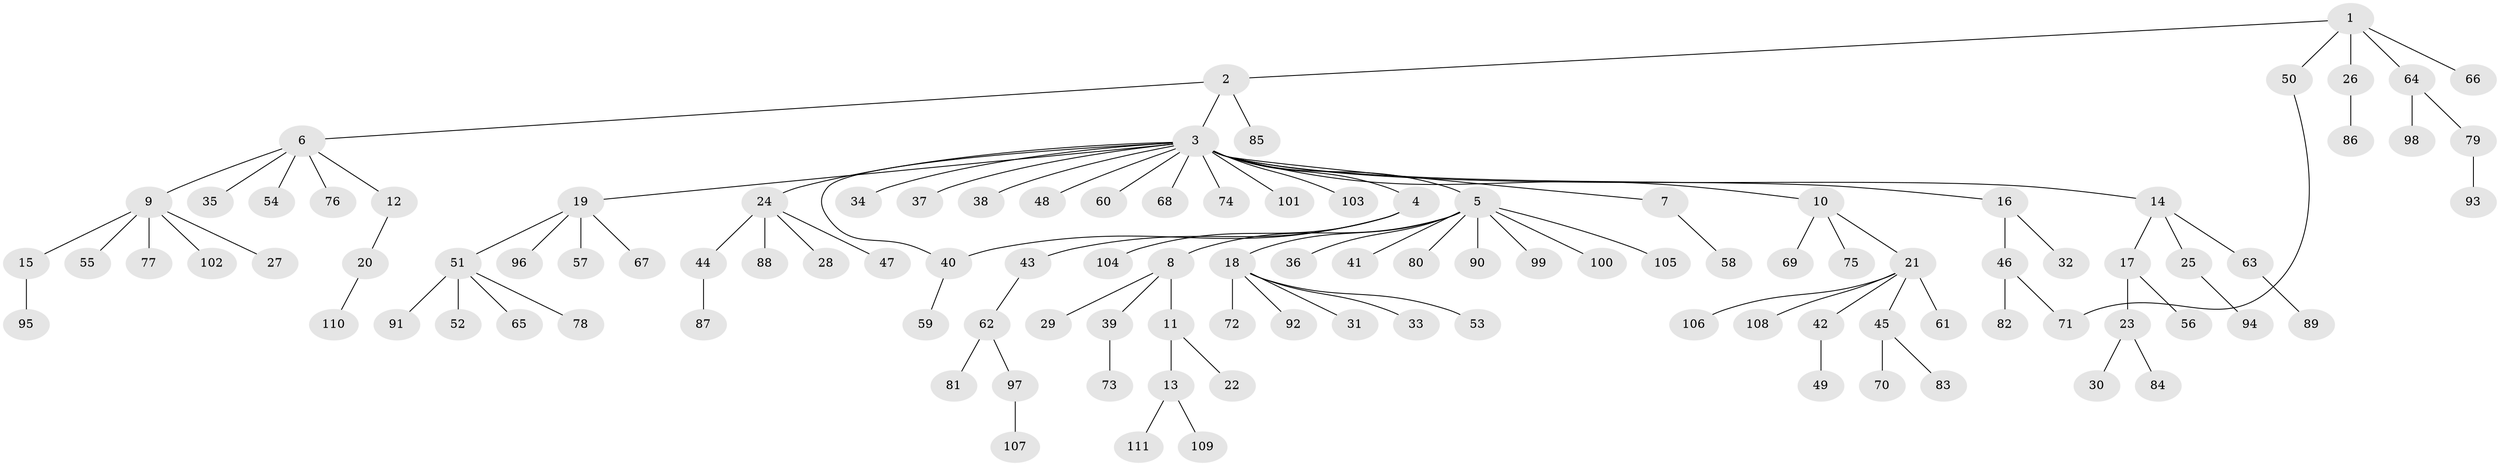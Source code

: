 // coarse degree distribution, {1: 0.6428571428571429, 4: 0.07142857142857142, 2: 0.14285714285714285, 5: 0.017857142857142856, 3: 0.08928571428571429, 8: 0.017857142857142856, 16: 0.017857142857142856}
// Generated by graph-tools (version 1.1) at 2025/36/03/04/25 23:36:53]
// undirected, 111 vertices, 112 edges
graph export_dot {
  node [color=gray90,style=filled];
  1;
  2;
  3;
  4;
  5;
  6;
  7;
  8;
  9;
  10;
  11;
  12;
  13;
  14;
  15;
  16;
  17;
  18;
  19;
  20;
  21;
  22;
  23;
  24;
  25;
  26;
  27;
  28;
  29;
  30;
  31;
  32;
  33;
  34;
  35;
  36;
  37;
  38;
  39;
  40;
  41;
  42;
  43;
  44;
  45;
  46;
  47;
  48;
  49;
  50;
  51;
  52;
  53;
  54;
  55;
  56;
  57;
  58;
  59;
  60;
  61;
  62;
  63;
  64;
  65;
  66;
  67;
  68;
  69;
  70;
  71;
  72;
  73;
  74;
  75;
  76;
  77;
  78;
  79;
  80;
  81;
  82;
  83;
  84;
  85;
  86;
  87;
  88;
  89;
  90;
  91;
  92;
  93;
  94;
  95;
  96;
  97;
  98;
  99;
  100;
  101;
  102;
  103;
  104;
  105;
  106;
  107;
  108;
  109;
  110;
  111;
  1 -- 2;
  1 -- 26;
  1 -- 50;
  1 -- 64;
  1 -- 66;
  2 -- 3;
  2 -- 6;
  2 -- 85;
  3 -- 4;
  3 -- 5;
  3 -- 7;
  3 -- 10;
  3 -- 14;
  3 -- 16;
  3 -- 19;
  3 -- 24;
  3 -- 34;
  3 -- 37;
  3 -- 38;
  3 -- 40;
  3 -- 48;
  3 -- 60;
  3 -- 68;
  3 -- 74;
  3 -- 101;
  3 -- 103;
  4 -- 40;
  4 -- 43;
  4 -- 104;
  5 -- 8;
  5 -- 18;
  5 -- 36;
  5 -- 41;
  5 -- 80;
  5 -- 90;
  5 -- 99;
  5 -- 100;
  5 -- 105;
  6 -- 9;
  6 -- 12;
  6 -- 35;
  6 -- 54;
  6 -- 76;
  7 -- 58;
  8 -- 11;
  8 -- 29;
  8 -- 39;
  9 -- 15;
  9 -- 27;
  9 -- 55;
  9 -- 77;
  9 -- 102;
  10 -- 21;
  10 -- 69;
  10 -- 75;
  11 -- 13;
  11 -- 22;
  12 -- 20;
  13 -- 109;
  13 -- 111;
  14 -- 17;
  14 -- 25;
  14 -- 63;
  15 -- 95;
  16 -- 32;
  16 -- 46;
  17 -- 23;
  17 -- 56;
  18 -- 31;
  18 -- 33;
  18 -- 53;
  18 -- 72;
  18 -- 92;
  19 -- 51;
  19 -- 57;
  19 -- 67;
  19 -- 96;
  20 -- 110;
  21 -- 42;
  21 -- 45;
  21 -- 61;
  21 -- 106;
  21 -- 108;
  23 -- 30;
  23 -- 84;
  24 -- 28;
  24 -- 44;
  24 -- 47;
  24 -- 88;
  25 -- 94;
  26 -- 86;
  39 -- 73;
  40 -- 59;
  42 -- 49;
  43 -- 62;
  44 -- 87;
  45 -- 70;
  45 -- 83;
  46 -- 71;
  46 -- 82;
  50 -- 71;
  51 -- 52;
  51 -- 65;
  51 -- 78;
  51 -- 91;
  62 -- 81;
  62 -- 97;
  63 -- 89;
  64 -- 79;
  64 -- 98;
  79 -- 93;
  97 -- 107;
}
